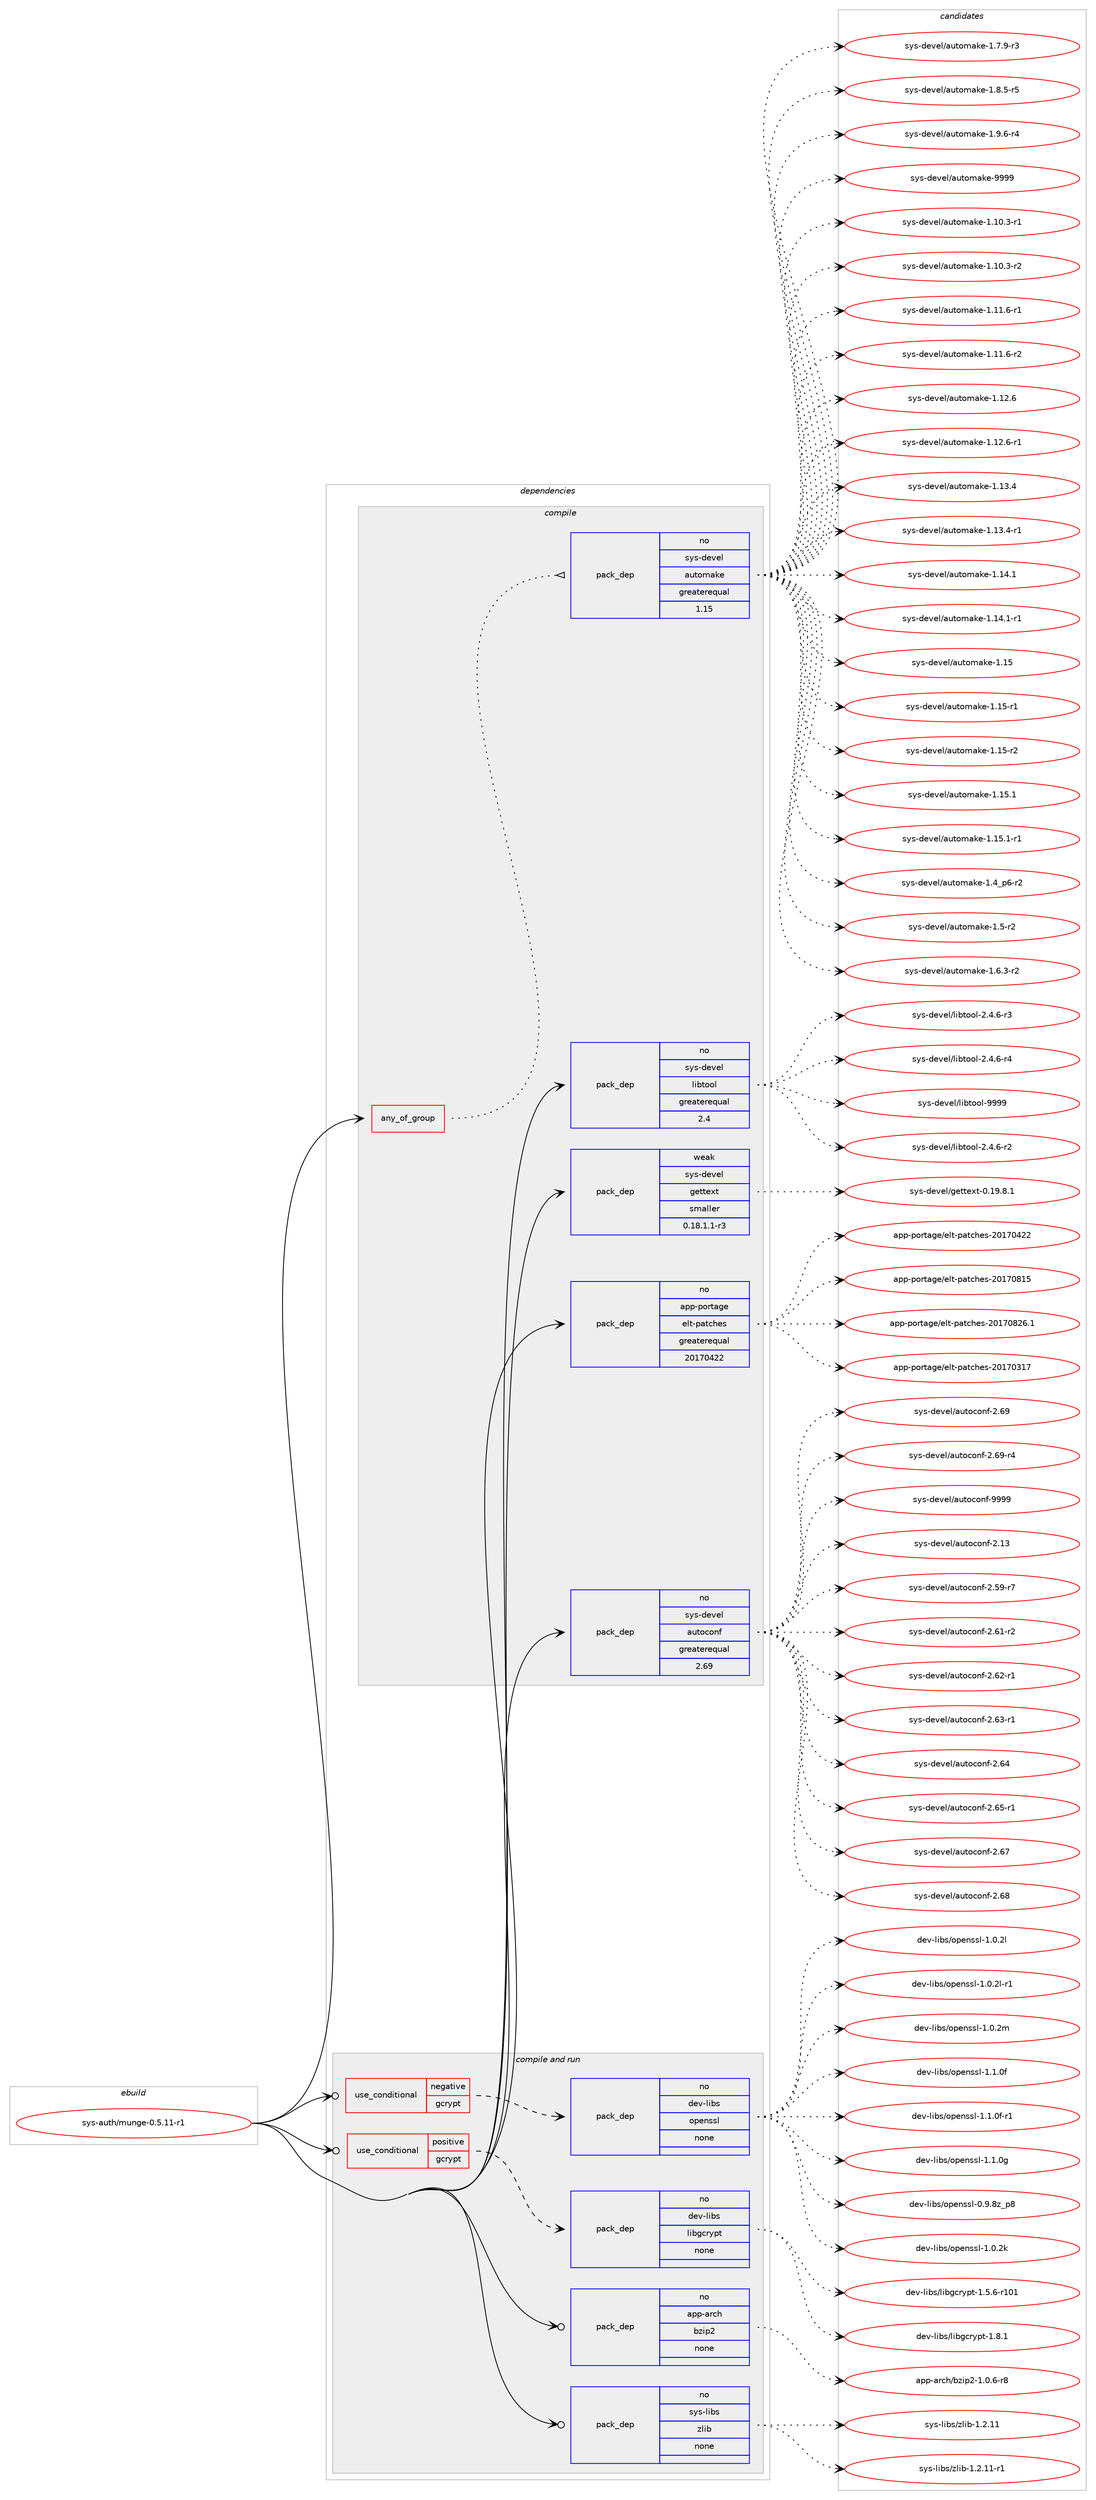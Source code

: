 digraph prolog {

# *************
# Graph options
# *************

newrank=true;
concentrate=true;
compound=true;
graph [rankdir=LR,fontname=Helvetica,fontsize=10,ranksep=1.5];#, ranksep=2.5, nodesep=0.2];
edge  [arrowhead=vee];
node  [fontname=Helvetica,fontsize=10];

# **********
# The ebuild
# **********

subgraph cluster_leftcol {
color=gray;
rank=same;
label=<<i>ebuild</i>>;
id [label="sys-auth/munge-0.5.11-r1", color=red, width=4, href="../sys-auth/munge-0.5.11-r1.svg"];
}

# ****************
# The dependencies
# ****************

subgraph cluster_midcol {
color=gray;
label=<<i>dependencies</i>>;
subgraph cluster_compile {
fillcolor="#eeeeee";
style=filled;
label=<<i>compile</i>>;
subgraph any7966 {
dependency474845 [label=<<TABLE BORDER="0" CELLBORDER="1" CELLSPACING="0" CELLPADDING="4"><TR><TD CELLPADDING="10">any_of_group</TD></TR></TABLE>>, shape=none, color=red];subgraph pack352199 {
dependency474846 [label=<<TABLE BORDER="0" CELLBORDER="1" CELLSPACING="0" CELLPADDING="4" WIDTH="220"><TR><TD ROWSPAN="6" CELLPADDING="30">pack_dep</TD></TR><TR><TD WIDTH="110">no</TD></TR><TR><TD>sys-devel</TD></TR><TR><TD>automake</TD></TR><TR><TD>greaterequal</TD></TR><TR><TD>1.15</TD></TR></TABLE>>, shape=none, color=blue];
}
dependency474845:e -> dependency474846:w [weight=20,style="dotted",arrowhead="oinv"];
}
id:e -> dependency474845:w [weight=20,style="solid",arrowhead="vee"];
subgraph pack352200 {
dependency474847 [label=<<TABLE BORDER="0" CELLBORDER="1" CELLSPACING="0" CELLPADDING="4" WIDTH="220"><TR><TD ROWSPAN="6" CELLPADDING="30">pack_dep</TD></TR><TR><TD WIDTH="110">no</TD></TR><TR><TD>app-portage</TD></TR><TR><TD>elt-patches</TD></TR><TR><TD>greaterequal</TD></TR><TR><TD>20170422</TD></TR></TABLE>>, shape=none, color=blue];
}
id:e -> dependency474847:w [weight=20,style="solid",arrowhead="vee"];
subgraph pack352201 {
dependency474848 [label=<<TABLE BORDER="0" CELLBORDER="1" CELLSPACING="0" CELLPADDING="4" WIDTH="220"><TR><TD ROWSPAN="6" CELLPADDING="30">pack_dep</TD></TR><TR><TD WIDTH="110">no</TD></TR><TR><TD>sys-devel</TD></TR><TR><TD>autoconf</TD></TR><TR><TD>greaterequal</TD></TR><TR><TD>2.69</TD></TR></TABLE>>, shape=none, color=blue];
}
id:e -> dependency474848:w [weight=20,style="solid",arrowhead="vee"];
subgraph pack352202 {
dependency474849 [label=<<TABLE BORDER="0" CELLBORDER="1" CELLSPACING="0" CELLPADDING="4" WIDTH="220"><TR><TD ROWSPAN="6" CELLPADDING="30">pack_dep</TD></TR><TR><TD WIDTH="110">no</TD></TR><TR><TD>sys-devel</TD></TR><TR><TD>libtool</TD></TR><TR><TD>greaterequal</TD></TR><TR><TD>2.4</TD></TR></TABLE>>, shape=none, color=blue];
}
id:e -> dependency474849:w [weight=20,style="solid",arrowhead="vee"];
subgraph pack352203 {
dependency474850 [label=<<TABLE BORDER="0" CELLBORDER="1" CELLSPACING="0" CELLPADDING="4" WIDTH="220"><TR><TD ROWSPAN="6" CELLPADDING="30">pack_dep</TD></TR><TR><TD WIDTH="110">weak</TD></TR><TR><TD>sys-devel</TD></TR><TR><TD>gettext</TD></TR><TR><TD>smaller</TD></TR><TR><TD>0.18.1.1-r3</TD></TR></TABLE>>, shape=none, color=blue];
}
id:e -> dependency474850:w [weight=20,style="solid",arrowhead="vee"];
}
subgraph cluster_compileandrun {
fillcolor="#eeeeee";
style=filled;
label=<<i>compile and run</i>>;
subgraph cond114410 {
dependency474851 [label=<<TABLE BORDER="0" CELLBORDER="1" CELLSPACING="0" CELLPADDING="4"><TR><TD ROWSPAN="3" CELLPADDING="10">use_conditional</TD></TR><TR><TD>negative</TD></TR><TR><TD>gcrypt</TD></TR></TABLE>>, shape=none, color=red];
subgraph pack352204 {
dependency474852 [label=<<TABLE BORDER="0" CELLBORDER="1" CELLSPACING="0" CELLPADDING="4" WIDTH="220"><TR><TD ROWSPAN="6" CELLPADDING="30">pack_dep</TD></TR><TR><TD WIDTH="110">no</TD></TR><TR><TD>dev-libs</TD></TR><TR><TD>openssl</TD></TR><TR><TD>none</TD></TR><TR><TD></TD></TR></TABLE>>, shape=none, color=blue];
}
dependency474851:e -> dependency474852:w [weight=20,style="dashed",arrowhead="vee"];
}
id:e -> dependency474851:w [weight=20,style="solid",arrowhead="odotvee"];
subgraph cond114411 {
dependency474853 [label=<<TABLE BORDER="0" CELLBORDER="1" CELLSPACING="0" CELLPADDING="4"><TR><TD ROWSPAN="3" CELLPADDING="10">use_conditional</TD></TR><TR><TD>positive</TD></TR><TR><TD>gcrypt</TD></TR></TABLE>>, shape=none, color=red];
subgraph pack352205 {
dependency474854 [label=<<TABLE BORDER="0" CELLBORDER="1" CELLSPACING="0" CELLPADDING="4" WIDTH="220"><TR><TD ROWSPAN="6" CELLPADDING="30">pack_dep</TD></TR><TR><TD WIDTH="110">no</TD></TR><TR><TD>dev-libs</TD></TR><TR><TD>libgcrypt</TD></TR><TR><TD>none</TD></TR><TR><TD></TD></TR></TABLE>>, shape=none, color=blue];
}
dependency474853:e -> dependency474854:w [weight=20,style="dashed",arrowhead="vee"];
}
id:e -> dependency474853:w [weight=20,style="solid",arrowhead="odotvee"];
subgraph pack352206 {
dependency474855 [label=<<TABLE BORDER="0" CELLBORDER="1" CELLSPACING="0" CELLPADDING="4" WIDTH="220"><TR><TD ROWSPAN="6" CELLPADDING="30">pack_dep</TD></TR><TR><TD WIDTH="110">no</TD></TR><TR><TD>app-arch</TD></TR><TR><TD>bzip2</TD></TR><TR><TD>none</TD></TR><TR><TD></TD></TR></TABLE>>, shape=none, color=blue];
}
id:e -> dependency474855:w [weight=20,style="solid",arrowhead="odotvee"];
subgraph pack352207 {
dependency474856 [label=<<TABLE BORDER="0" CELLBORDER="1" CELLSPACING="0" CELLPADDING="4" WIDTH="220"><TR><TD ROWSPAN="6" CELLPADDING="30">pack_dep</TD></TR><TR><TD WIDTH="110">no</TD></TR><TR><TD>sys-libs</TD></TR><TR><TD>zlib</TD></TR><TR><TD>none</TD></TR><TR><TD></TD></TR></TABLE>>, shape=none, color=blue];
}
id:e -> dependency474856:w [weight=20,style="solid",arrowhead="odotvee"];
}
subgraph cluster_run {
fillcolor="#eeeeee";
style=filled;
label=<<i>run</i>>;
}
}

# **************
# The candidates
# **************

subgraph cluster_choices {
rank=same;
color=gray;
label=<<i>candidates</i>>;

subgraph choice352199 {
color=black;
nodesep=1;
choice11512111545100101118101108479711711611110997107101454946494846514511449 [label="sys-devel/automake-1.10.3-r1", color=red, width=4,href="../sys-devel/automake-1.10.3-r1.svg"];
choice11512111545100101118101108479711711611110997107101454946494846514511450 [label="sys-devel/automake-1.10.3-r2", color=red, width=4,href="../sys-devel/automake-1.10.3-r2.svg"];
choice11512111545100101118101108479711711611110997107101454946494946544511449 [label="sys-devel/automake-1.11.6-r1", color=red, width=4,href="../sys-devel/automake-1.11.6-r1.svg"];
choice11512111545100101118101108479711711611110997107101454946494946544511450 [label="sys-devel/automake-1.11.6-r2", color=red, width=4,href="../sys-devel/automake-1.11.6-r2.svg"];
choice1151211154510010111810110847971171161111099710710145494649504654 [label="sys-devel/automake-1.12.6", color=red, width=4,href="../sys-devel/automake-1.12.6.svg"];
choice11512111545100101118101108479711711611110997107101454946495046544511449 [label="sys-devel/automake-1.12.6-r1", color=red, width=4,href="../sys-devel/automake-1.12.6-r1.svg"];
choice1151211154510010111810110847971171161111099710710145494649514652 [label="sys-devel/automake-1.13.4", color=red, width=4,href="../sys-devel/automake-1.13.4.svg"];
choice11512111545100101118101108479711711611110997107101454946495146524511449 [label="sys-devel/automake-1.13.4-r1", color=red, width=4,href="../sys-devel/automake-1.13.4-r1.svg"];
choice1151211154510010111810110847971171161111099710710145494649524649 [label="sys-devel/automake-1.14.1", color=red, width=4,href="../sys-devel/automake-1.14.1.svg"];
choice11512111545100101118101108479711711611110997107101454946495246494511449 [label="sys-devel/automake-1.14.1-r1", color=red, width=4,href="../sys-devel/automake-1.14.1-r1.svg"];
choice115121115451001011181011084797117116111109971071014549464953 [label="sys-devel/automake-1.15", color=red, width=4,href="../sys-devel/automake-1.15.svg"];
choice1151211154510010111810110847971171161111099710710145494649534511449 [label="sys-devel/automake-1.15-r1", color=red, width=4,href="../sys-devel/automake-1.15-r1.svg"];
choice1151211154510010111810110847971171161111099710710145494649534511450 [label="sys-devel/automake-1.15-r2", color=red, width=4,href="../sys-devel/automake-1.15-r2.svg"];
choice1151211154510010111810110847971171161111099710710145494649534649 [label="sys-devel/automake-1.15.1", color=red, width=4,href="../sys-devel/automake-1.15.1.svg"];
choice11512111545100101118101108479711711611110997107101454946495346494511449 [label="sys-devel/automake-1.15.1-r1", color=red, width=4,href="../sys-devel/automake-1.15.1-r1.svg"];
choice115121115451001011181011084797117116111109971071014549465295112544511450 [label="sys-devel/automake-1.4_p6-r2", color=red, width=4,href="../sys-devel/automake-1.4_p6-r2.svg"];
choice11512111545100101118101108479711711611110997107101454946534511450 [label="sys-devel/automake-1.5-r2", color=red, width=4,href="../sys-devel/automake-1.5-r2.svg"];
choice115121115451001011181011084797117116111109971071014549465446514511450 [label="sys-devel/automake-1.6.3-r2", color=red, width=4,href="../sys-devel/automake-1.6.3-r2.svg"];
choice115121115451001011181011084797117116111109971071014549465546574511451 [label="sys-devel/automake-1.7.9-r3", color=red, width=4,href="../sys-devel/automake-1.7.9-r3.svg"];
choice115121115451001011181011084797117116111109971071014549465646534511453 [label="sys-devel/automake-1.8.5-r5", color=red, width=4,href="../sys-devel/automake-1.8.5-r5.svg"];
choice115121115451001011181011084797117116111109971071014549465746544511452 [label="sys-devel/automake-1.9.6-r4", color=red, width=4,href="../sys-devel/automake-1.9.6-r4.svg"];
choice115121115451001011181011084797117116111109971071014557575757 [label="sys-devel/automake-9999", color=red, width=4,href="../sys-devel/automake-9999.svg"];
dependency474846:e -> choice11512111545100101118101108479711711611110997107101454946494846514511449:w [style=dotted,weight="100"];
dependency474846:e -> choice11512111545100101118101108479711711611110997107101454946494846514511450:w [style=dotted,weight="100"];
dependency474846:e -> choice11512111545100101118101108479711711611110997107101454946494946544511449:w [style=dotted,weight="100"];
dependency474846:e -> choice11512111545100101118101108479711711611110997107101454946494946544511450:w [style=dotted,weight="100"];
dependency474846:e -> choice1151211154510010111810110847971171161111099710710145494649504654:w [style=dotted,weight="100"];
dependency474846:e -> choice11512111545100101118101108479711711611110997107101454946495046544511449:w [style=dotted,weight="100"];
dependency474846:e -> choice1151211154510010111810110847971171161111099710710145494649514652:w [style=dotted,weight="100"];
dependency474846:e -> choice11512111545100101118101108479711711611110997107101454946495146524511449:w [style=dotted,weight="100"];
dependency474846:e -> choice1151211154510010111810110847971171161111099710710145494649524649:w [style=dotted,weight="100"];
dependency474846:e -> choice11512111545100101118101108479711711611110997107101454946495246494511449:w [style=dotted,weight="100"];
dependency474846:e -> choice115121115451001011181011084797117116111109971071014549464953:w [style=dotted,weight="100"];
dependency474846:e -> choice1151211154510010111810110847971171161111099710710145494649534511449:w [style=dotted,weight="100"];
dependency474846:e -> choice1151211154510010111810110847971171161111099710710145494649534511450:w [style=dotted,weight="100"];
dependency474846:e -> choice1151211154510010111810110847971171161111099710710145494649534649:w [style=dotted,weight="100"];
dependency474846:e -> choice11512111545100101118101108479711711611110997107101454946495346494511449:w [style=dotted,weight="100"];
dependency474846:e -> choice115121115451001011181011084797117116111109971071014549465295112544511450:w [style=dotted,weight="100"];
dependency474846:e -> choice11512111545100101118101108479711711611110997107101454946534511450:w [style=dotted,weight="100"];
dependency474846:e -> choice115121115451001011181011084797117116111109971071014549465446514511450:w [style=dotted,weight="100"];
dependency474846:e -> choice115121115451001011181011084797117116111109971071014549465546574511451:w [style=dotted,weight="100"];
dependency474846:e -> choice115121115451001011181011084797117116111109971071014549465646534511453:w [style=dotted,weight="100"];
dependency474846:e -> choice115121115451001011181011084797117116111109971071014549465746544511452:w [style=dotted,weight="100"];
dependency474846:e -> choice115121115451001011181011084797117116111109971071014557575757:w [style=dotted,weight="100"];
}
subgraph choice352200 {
color=black;
nodesep=1;
choice97112112451121111141169710310147101108116451129711699104101115455048495548514955 [label="app-portage/elt-patches-20170317", color=red, width=4,href="../app-portage/elt-patches-20170317.svg"];
choice97112112451121111141169710310147101108116451129711699104101115455048495548525050 [label="app-portage/elt-patches-20170422", color=red, width=4,href="../app-portage/elt-patches-20170422.svg"];
choice97112112451121111141169710310147101108116451129711699104101115455048495548564953 [label="app-portage/elt-patches-20170815", color=red, width=4,href="../app-portage/elt-patches-20170815.svg"];
choice971121124511211111411697103101471011081164511297116991041011154550484955485650544649 [label="app-portage/elt-patches-20170826.1", color=red, width=4,href="../app-portage/elt-patches-20170826.1.svg"];
dependency474847:e -> choice97112112451121111141169710310147101108116451129711699104101115455048495548514955:w [style=dotted,weight="100"];
dependency474847:e -> choice97112112451121111141169710310147101108116451129711699104101115455048495548525050:w [style=dotted,weight="100"];
dependency474847:e -> choice97112112451121111141169710310147101108116451129711699104101115455048495548564953:w [style=dotted,weight="100"];
dependency474847:e -> choice971121124511211111411697103101471011081164511297116991041011154550484955485650544649:w [style=dotted,weight="100"];
}
subgraph choice352201 {
color=black;
nodesep=1;
choice115121115451001011181011084797117116111991111101024550464951 [label="sys-devel/autoconf-2.13", color=red, width=4,href="../sys-devel/autoconf-2.13.svg"];
choice1151211154510010111810110847971171161119911111010245504653574511455 [label="sys-devel/autoconf-2.59-r7", color=red, width=4,href="../sys-devel/autoconf-2.59-r7.svg"];
choice1151211154510010111810110847971171161119911111010245504654494511450 [label="sys-devel/autoconf-2.61-r2", color=red, width=4,href="../sys-devel/autoconf-2.61-r2.svg"];
choice1151211154510010111810110847971171161119911111010245504654504511449 [label="sys-devel/autoconf-2.62-r1", color=red, width=4,href="../sys-devel/autoconf-2.62-r1.svg"];
choice1151211154510010111810110847971171161119911111010245504654514511449 [label="sys-devel/autoconf-2.63-r1", color=red, width=4,href="../sys-devel/autoconf-2.63-r1.svg"];
choice115121115451001011181011084797117116111991111101024550465452 [label="sys-devel/autoconf-2.64", color=red, width=4,href="../sys-devel/autoconf-2.64.svg"];
choice1151211154510010111810110847971171161119911111010245504654534511449 [label="sys-devel/autoconf-2.65-r1", color=red, width=4,href="../sys-devel/autoconf-2.65-r1.svg"];
choice115121115451001011181011084797117116111991111101024550465455 [label="sys-devel/autoconf-2.67", color=red, width=4,href="../sys-devel/autoconf-2.67.svg"];
choice115121115451001011181011084797117116111991111101024550465456 [label="sys-devel/autoconf-2.68", color=red, width=4,href="../sys-devel/autoconf-2.68.svg"];
choice115121115451001011181011084797117116111991111101024550465457 [label="sys-devel/autoconf-2.69", color=red, width=4,href="../sys-devel/autoconf-2.69.svg"];
choice1151211154510010111810110847971171161119911111010245504654574511452 [label="sys-devel/autoconf-2.69-r4", color=red, width=4,href="../sys-devel/autoconf-2.69-r4.svg"];
choice115121115451001011181011084797117116111991111101024557575757 [label="sys-devel/autoconf-9999", color=red, width=4,href="../sys-devel/autoconf-9999.svg"];
dependency474848:e -> choice115121115451001011181011084797117116111991111101024550464951:w [style=dotted,weight="100"];
dependency474848:e -> choice1151211154510010111810110847971171161119911111010245504653574511455:w [style=dotted,weight="100"];
dependency474848:e -> choice1151211154510010111810110847971171161119911111010245504654494511450:w [style=dotted,weight="100"];
dependency474848:e -> choice1151211154510010111810110847971171161119911111010245504654504511449:w [style=dotted,weight="100"];
dependency474848:e -> choice1151211154510010111810110847971171161119911111010245504654514511449:w [style=dotted,weight="100"];
dependency474848:e -> choice115121115451001011181011084797117116111991111101024550465452:w [style=dotted,weight="100"];
dependency474848:e -> choice1151211154510010111810110847971171161119911111010245504654534511449:w [style=dotted,weight="100"];
dependency474848:e -> choice115121115451001011181011084797117116111991111101024550465455:w [style=dotted,weight="100"];
dependency474848:e -> choice115121115451001011181011084797117116111991111101024550465456:w [style=dotted,weight="100"];
dependency474848:e -> choice115121115451001011181011084797117116111991111101024550465457:w [style=dotted,weight="100"];
dependency474848:e -> choice1151211154510010111810110847971171161119911111010245504654574511452:w [style=dotted,weight="100"];
dependency474848:e -> choice115121115451001011181011084797117116111991111101024557575757:w [style=dotted,weight="100"];
}
subgraph choice352202 {
color=black;
nodesep=1;
choice1151211154510010111810110847108105981161111111084550465246544511450 [label="sys-devel/libtool-2.4.6-r2", color=red, width=4,href="../sys-devel/libtool-2.4.6-r2.svg"];
choice1151211154510010111810110847108105981161111111084550465246544511451 [label="sys-devel/libtool-2.4.6-r3", color=red, width=4,href="../sys-devel/libtool-2.4.6-r3.svg"];
choice1151211154510010111810110847108105981161111111084550465246544511452 [label="sys-devel/libtool-2.4.6-r4", color=red, width=4,href="../sys-devel/libtool-2.4.6-r4.svg"];
choice1151211154510010111810110847108105981161111111084557575757 [label="sys-devel/libtool-9999", color=red, width=4,href="../sys-devel/libtool-9999.svg"];
dependency474849:e -> choice1151211154510010111810110847108105981161111111084550465246544511450:w [style=dotted,weight="100"];
dependency474849:e -> choice1151211154510010111810110847108105981161111111084550465246544511451:w [style=dotted,weight="100"];
dependency474849:e -> choice1151211154510010111810110847108105981161111111084550465246544511452:w [style=dotted,weight="100"];
dependency474849:e -> choice1151211154510010111810110847108105981161111111084557575757:w [style=dotted,weight="100"];
}
subgraph choice352203 {
color=black;
nodesep=1;
choice1151211154510010111810110847103101116116101120116454846495746564649 [label="sys-devel/gettext-0.19.8.1", color=red, width=4,href="../sys-devel/gettext-0.19.8.1.svg"];
dependency474850:e -> choice1151211154510010111810110847103101116116101120116454846495746564649:w [style=dotted,weight="100"];
}
subgraph choice352204 {
color=black;
nodesep=1;
choice1001011184510810598115471111121011101151151084548465746561229511256 [label="dev-libs/openssl-0.9.8z_p8", color=red, width=4,href="../dev-libs/openssl-0.9.8z_p8.svg"];
choice100101118451081059811547111112101110115115108454946484650107 [label="dev-libs/openssl-1.0.2k", color=red, width=4,href="../dev-libs/openssl-1.0.2k.svg"];
choice100101118451081059811547111112101110115115108454946484650108 [label="dev-libs/openssl-1.0.2l", color=red, width=4,href="../dev-libs/openssl-1.0.2l.svg"];
choice1001011184510810598115471111121011101151151084549464846501084511449 [label="dev-libs/openssl-1.0.2l-r1", color=red, width=4,href="../dev-libs/openssl-1.0.2l-r1.svg"];
choice100101118451081059811547111112101110115115108454946484650109 [label="dev-libs/openssl-1.0.2m", color=red, width=4,href="../dev-libs/openssl-1.0.2m.svg"];
choice100101118451081059811547111112101110115115108454946494648102 [label="dev-libs/openssl-1.1.0f", color=red, width=4,href="../dev-libs/openssl-1.1.0f.svg"];
choice1001011184510810598115471111121011101151151084549464946481024511449 [label="dev-libs/openssl-1.1.0f-r1", color=red, width=4,href="../dev-libs/openssl-1.1.0f-r1.svg"];
choice100101118451081059811547111112101110115115108454946494648103 [label="dev-libs/openssl-1.1.0g", color=red, width=4,href="../dev-libs/openssl-1.1.0g.svg"];
dependency474852:e -> choice1001011184510810598115471111121011101151151084548465746561229511256:w [style=dotted,weight="100"];
dependency474852:e -> choice100101118451081059811547111112101110115115108454946484650107:w [style=dotted,weight="100"];
dependency474852:e -> choice100101118451081059811547111112101110115115108454946484650108:w [style=dotted,weight="100"];
dependency474852:e -> choice1001011184510810598115471111121011101151151084549464846501084511449:w [style=dotted,weight="100"];
dependency474852:e -> choice100101118451081059811547111112101110115115108454946484650109:w [style=dotted,weight="100"];
dependency474852:e -> choice100101118451081059811547111112101110115115108454946494648102:w [style=dotted,weight="100"];
dependency474852:e -> choice1001011184510810598115471111121011101151151084549464946481024511449:w [style=dotted,weight="100"];
dependency474852:e -> choice100101118451081059811547111112101110115115108454946494648103:w [style=dotted,weight="100"];
}
subgraph choice352205 {
color=black;
nodesep=1;
choice100101118451081059811547108105981039911412111211645494653465445114494849 [label="dev-libs/libgcrypt-1.5.6-r101", color=red, width=4,href="../dev-libs/libgcrypt-1.5.6-r101.svg"];
choice1001011184510810598115471081059810399114121112116454946564649 [label="dev-libs/libgcrypt-1.8.1", color=red, width=4,href="../dev-libs/libgcrypt-1.8.1.svg"];
dependency474854:e -> choice100101118451081059811547108105981039911412111211645494653465445114494849:w [style=dotted,weight="100"];
dependency474854:e -> choice1001011184510810598115471081059810399114121112116454946564649:w [style=dotted,weight="100"];
}
subgraph choice352206 {
color=black;
nodesep=1;
choice971121124597114991044798122105112504549464846544511456 [label="app-arch/bzip2-1.0.6-r8", color=red, width=4,href="../app-arch/bzip2-1.0.6-r8.svg"];
dependency474855:e -> choice971121124597114991044798122105112504549464846544511456:w [style=dotted,weight="100"];
}
subgraph choice352207 {
color=black;
nodesep=1;
choice1151211154510810598115471221081059845494650464949 [label="sys-libs/zlib-1.2.11", color=red, width=4,href="../sys-libs/zlib-1.2.11.svg"];
choice11512111545108105981154712210810598454946504649494511449 [label="sys-libs/zlib-1.2.11-r1", color=red, width=4,href="../sys-libs/zlib-1.2.11-r1.svg"];
dependency474856:e -> choice1151211154510810598115471221081059845494650464949:w [style=dotted,weight="100"];
dependency474856:e -> choice11512111545108105981154712210810598454946504649494511449:w [style=dotted,weight="100"];
}
}

}

